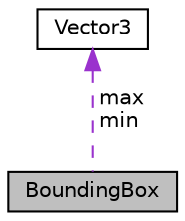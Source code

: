 digraph "BoundingBox"
{
 // LATEX_PDF_SIZE
  edge [fontname="Helvetica",fontsize="10",labelfontname="Helvetica",labelfontsize="10"];
  node [fontname="Helvetica",fontsize="10",shape=record];
  Node1 [label="BoundingBox",height=0.2,width=0.4,color="black", fillcolor="grey75", style="filled", fontcolor="black",tooltip=" "];
  Node2 -> Node1 [dir="back",color="darkorchid3",fontsize="10",style="dashed",label=" max\nmin" ,fontname="Helvetica"];
  Node2 [label="Vector3",height=0.2,width=0.4,color="black", fillcolor="white", style="filled",URL="$structVector3.html",tooltip=" "];
}
